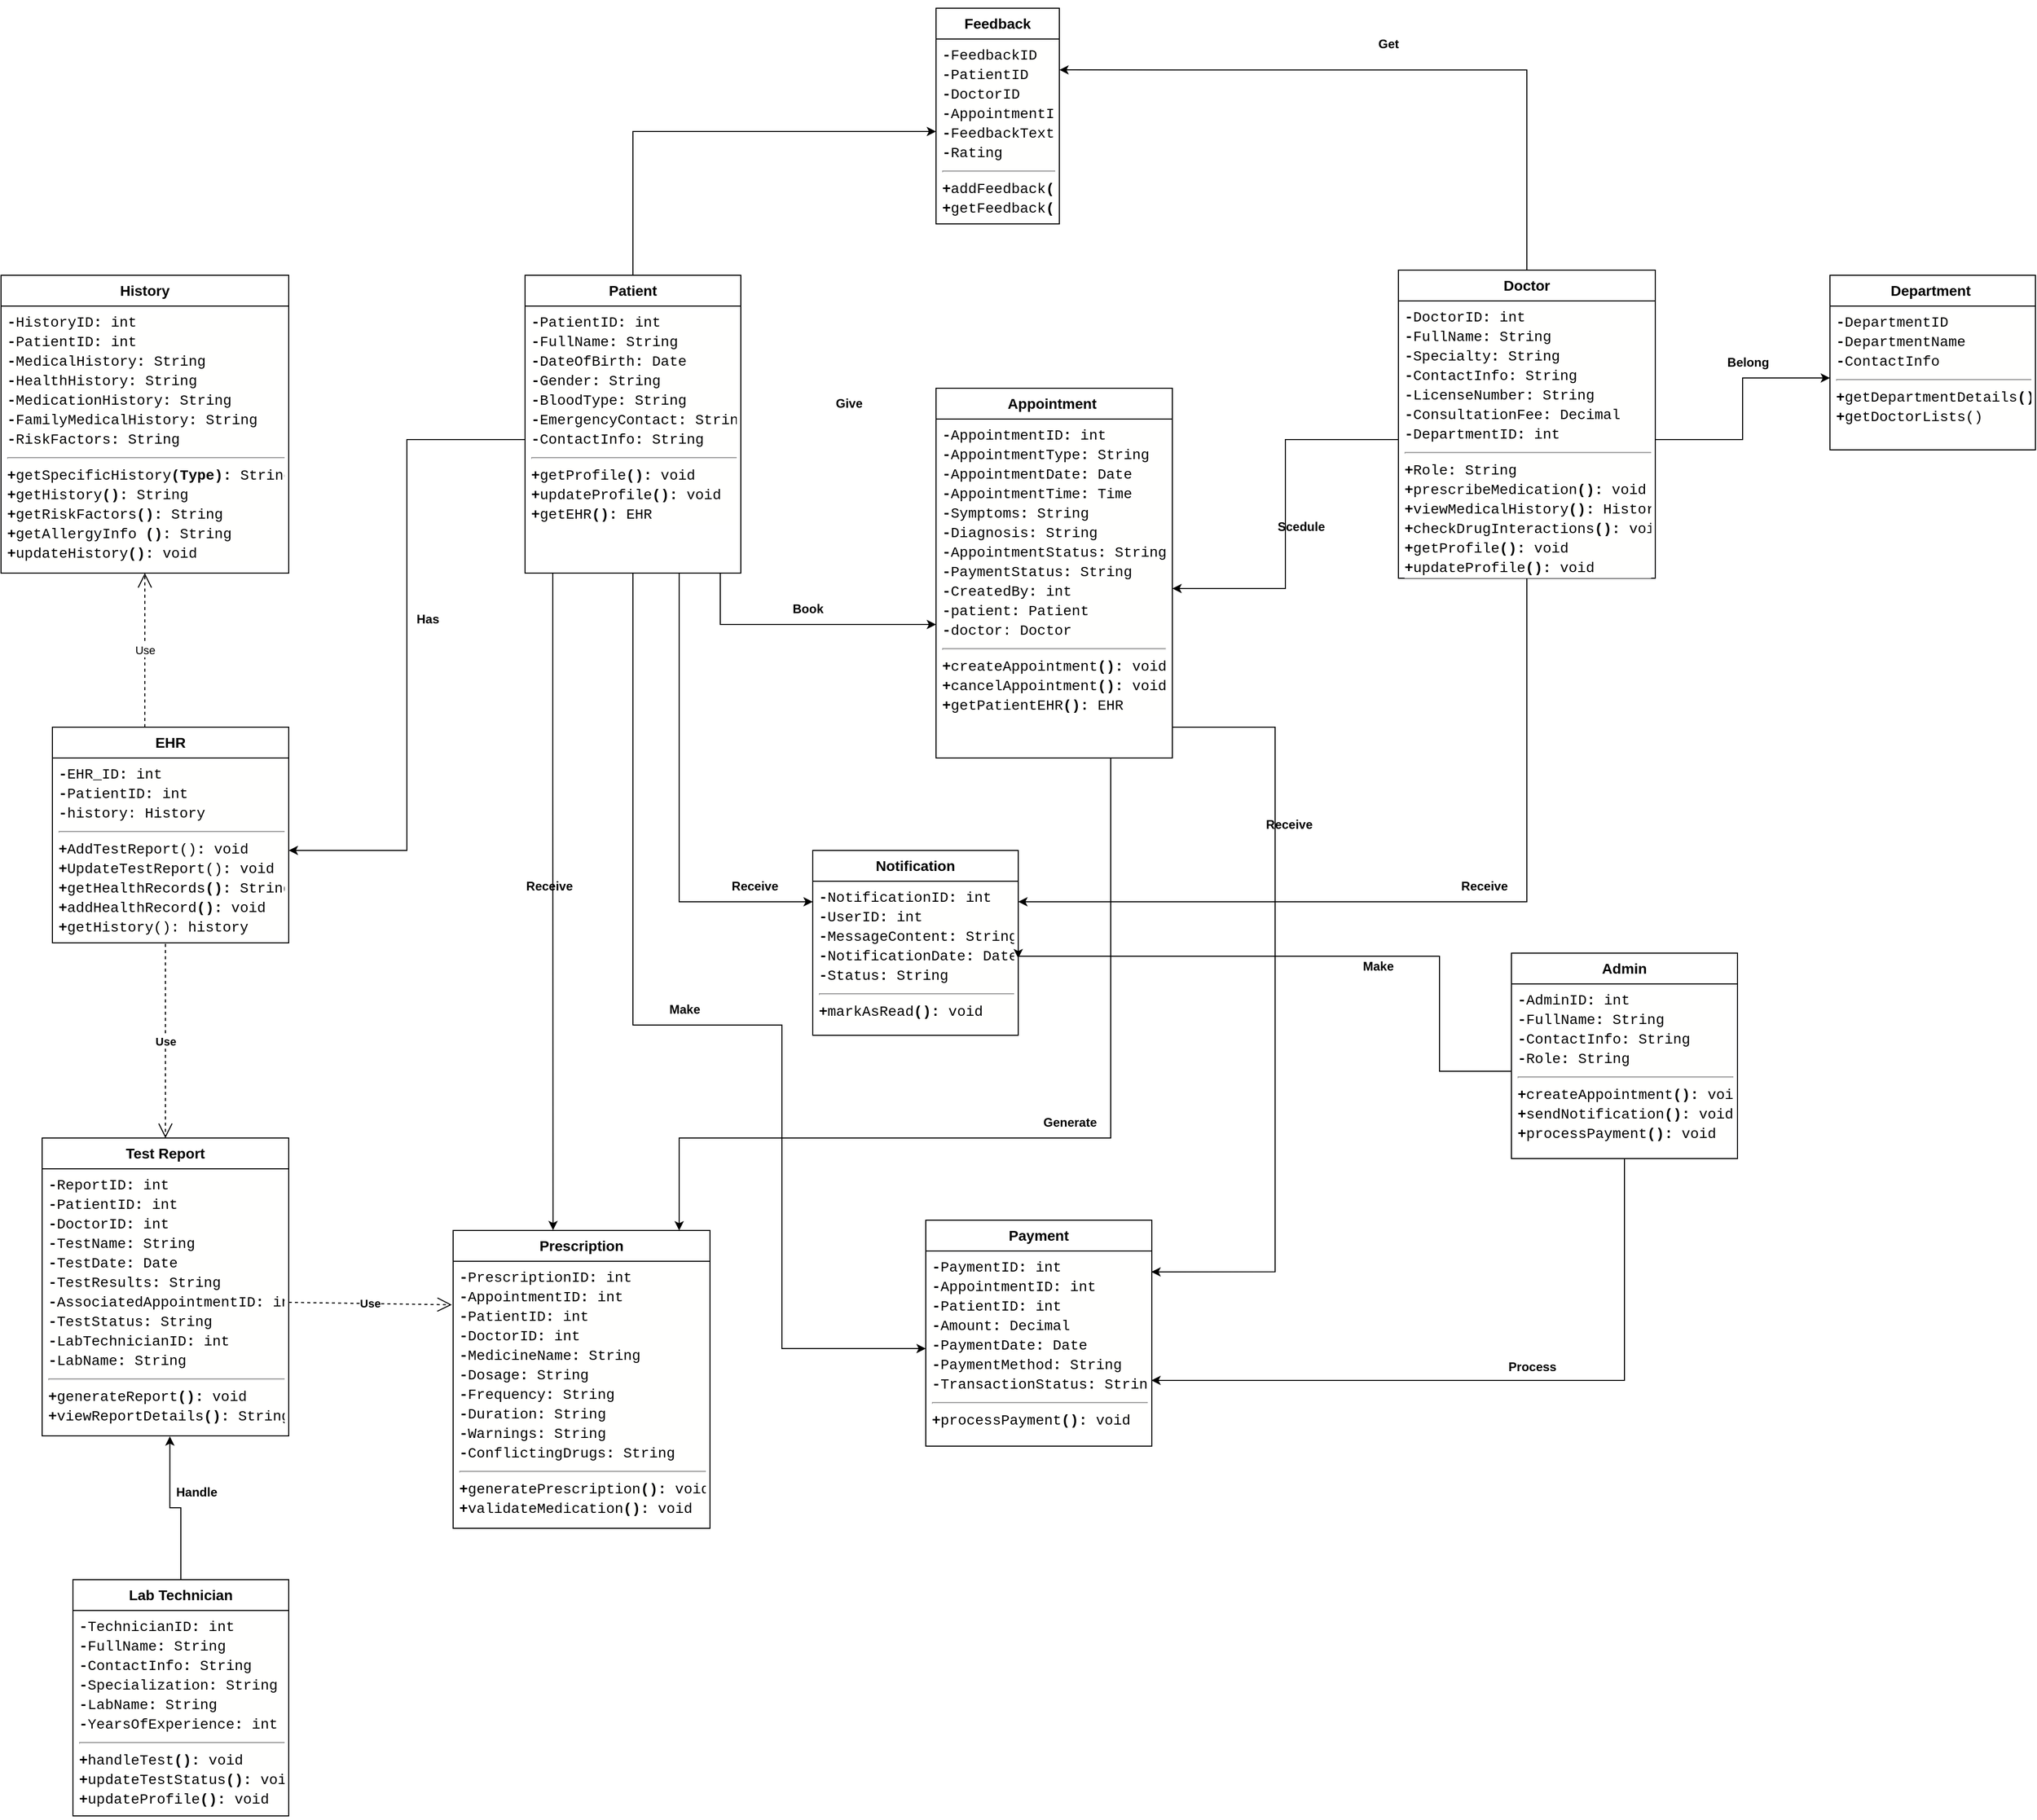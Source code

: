 <mxfile version="25.0.1">
  <diagram id="C5RBs43oDa-KdzZeNtuy" name="Page-1">
    <mxGraphModel dx="1050" dy="574" grid="1" gridSize="10" guides="1" tooltips="1" connect="1" arrows="1" fold="1" page="1" pageScale="1" pageWidth="3300" pageHeight="4681" math="0" shadow="0">
      <root>
        <mxCell id="WIyWlLk6GJQsqaUBKTNV-0" />
        <mxCell id="WIyWlLk6GJQsqaUBKTNV-1" parent="WIyWlLk6GJQsqaUBKTNV-0" />
        <mxCell id="3bDkZ6XuROaeYBq_H3r6-121" style="edgeStyle=orthogonalEdgeStyle;rounded=0;orthogonalLoop=1;jettySize=auto;html=1;" parent="WIyWlLk6GJQsqaUBKTNV-1" source="3bDkZ6XuROaeYBq_H3r6-7" target="3bDkZ6XuROaeYBq_H3r6-32" edge="1">
          <mxGeometry relative="1" as="geometry">
            <Array as="points">
              <mxPoint x="1645" y="1170" />
            </Array>
          </mxGeometry>
        </mxCell>
        <mxCell id="3bDkZ6XuROaeYBq_H3r6-7" value="&lt;h3&gt;Doctor&lt;/h3&gt;" style="swimlane;fontStyle=0;childLayout=stackLayout;horizontal=1;startSize=30;horizontalStack=0;resizeParent=1;resizeParentMax=0;resizeLast=0;collapsible=1;marginBottom=0;whiteSpace=wrap;html=1;" parent="WIyWlLk6GJQsqaUBKTNV-1" vertex="1">
          <mxGeometry x="1520" y="555" width="250" height="300" as="geometry" />
        </mxCell>
        <mxCell id="3bDkZ6XuROaeYBq_H3r6-10" value="&lt;div style=&quot;background-color: rgb(255, 255, 254); font-family: Consolas, &amp;quot;Courier New&amp;quot;, monospace; font-size: 14px; line-height: 19px; white-space: pre;&quot;&gt;&lt;div style=&quot;line-height: 19px;&quot;&gt;&lt;div style=&quot;line-height: 19px;&quot;&gt;&lt;div&gt;&lt;span style=&quot;font-weight: bold;&quot;&gt;-&lt;/span&gt;DoctorID&lt;span style=&quot;font-weight: bold;&quot;&gt;:&lt;/span&gt; int&lt;/div&gt;&lt;div&gt;&lt;span style=&quot;font-weight: bold;&quot;&gt;-&lt;/span&gt;FullName&lt;span style=&quot;font-weight: bold;&quot;&gt;:&lt;/span&gt; String&lt;/div&gt;&lt;div&gt;&lt;span style=&quot;font-weight: bold;&quot;&gt;-&lt;/span&gt;Specialty&lt;span style=&quot;font-weight: bold;&quot;&gt;:&lt;/span&gt; String&lt;/div&gt;&lt;div&gt;&lt;span style=&quot;font-weight: bold;&quot;&gt;-&lt;/span&gt;ContactInfo&lt;span style=&quot;font-weight: bold;&quot;&gt;:&lt;/span&gt; String&lt;/div&gt;&lt;div&gt;&lt;span style=&quot;font-weight: bold;&quot;&gt;-&lt;/span&gt;LicenseNumber&lt;span style=&quot;font-weight: bold;&quot;&gt;:&lt;/span&gt; String&lt;/div&gt;&lt;div&gt;&lt;span style=&quot;font-weight: bold;&quot;&gt;-&lt;/span&gt;ConsultationFee&lt;span style=&quot;font-weight: bold;&quot;&gt;:&lt;/span&gt; Decimal&lt;/div&gt;&lt;div&gt;&lt;span style=&quot;font-weight: bold;&quot;&gt;-&lt;/span&gt;DepartmentID&lt;span style=&quot;font-weight: bold;&quot;&gt;:&lt;/span&gt; int&lt;/div&gt;&lt;hr&gt;&lt;div&gt;&lt;span style=&quot;font-weight: bold;&quot;&gt;+&lt;/span&gt;Role&lt;span style=&quot;font-weight: bold;&quot;&gt;:&lt;/span&gt; String&lt;/div&gt;&lt;div&gt;&lt;span style=&quot;font-weight: bold;&quot;&gt;+&lt;/span&gt;prescribeMedication&lt;span style=&quot;font-weight: bold;&quot;&gt;():&lt;/span&gt; void&lt;/div&gt;&lt;div&gt;&lt;span style=&quot;font-weight: bold;&quot;&gt;+&lt;/span&gt;viewMedicalHistory&lt;span style=&quot;font-weight: bold;&quot;&gt;():&lt;/span&gt; History&lt;/div&gt;&lt;div&gt;&lt;span style=&quot;font-weight: bold;&quot;&gt;+&lt;/span&gt;checkDrugInteractions&lt;span style=&quot;font-weight: bold;&quot;&gt;():&lt;/span&gt; void&lt;/div&gt;&lt;div&gt;&lt;span style=&quot;font-weight: bold;&quot;&gt;+&lt;/span&gt;getProfile&lt;span style=&quot;font-weight: bold;&quot;&gt;():&lt;/span&gt; void&lt;/div&gt;&lt;div&gt;&lt;span style=&quot;font-weight: bold;&quot;&gt;+&lt;/span&gt;updateProfile&lt;span style=&quot;font-weight: bold;&quot;&gt;():&lt;/span&gt; void&lt;/div&gt;&lt;/div&gt;&lt;/div&gt;&lt;/div&gt;" style="text;strokeColor=none;fillColor=none;align=left;verticalAlign=top;spacingLeft=4;spacingRight=4;overflow=hidden;points=[[0,0.5],[1,0.5]];portConstraint=eastwest;rotatable=0;whiteSpace=wrap;html=1;" parent="3bDkZ6XuROaeYBq_H3r6-7" vertex="1">
          <mxGeometry y="30" width="250" height="270" as="geometry" />
        </mxCell>
        <mxCell id="3bDkZ6XuROaeYBq_H3r6-58" style="edgeStyle=orthogonalEdgeStyle;rounded=0;orthogonalLoop=1;jettySize=auto;html=1;" parent="WIyWlLk6GJQsqaUBKTNV-1" source="3bDkZ6XuROaeYBq_H3r6-19" target="3bDkZ6XuROaeYBq_H3r6-22" edge="1">
          <mxGeometry relative="1" as="geometry">
            <Array as="points">
              <mxPoint x="860" y="900" />
            </Array>
          </mxGeometry>
        </mxCell>
        <mxCell id="3bDkZ6XuROaeYBq_H3r6-73" style="edgeStyle=orthogonalEdgeStyle;rounded=0;orthogonalLoop=1;jettySize=auto;html=1;" parent="WIyWlLk6GJQsqaUBKTNV-1" source="3bDkZ6XuROaeYBq_H3r6-19" target="3bDkZ6XuROaeYBq_H3r6-32" edge="1">
          <mxGeometry relative="1" as="geometry">
            <Array as="points">
              <mxPoint x="820" y="1170" />
            </Array>
          </mxGeometry>
        </mxCell>
        <mxCell id="3bDkZ6XuROaeYBq_H3r6-77" style="edgeStyle=orthogonalEdgeStyle;rounded=0;orthogonalLoop=1;jettySize=auto;html=1;entryX=0;entryY=0.5;entryDx=0;entryDy=0;" parent="WIyWlLk6GJQsqaUBKTNV-1" source="3bDkZ6XuROaeYBq_H3r6-19" target="3bDkZ6XuROaeYBq_H3r6-43" edge="1">
          <mxGeometry relative="1" as="geometry">
            <Array as="points">
              <mxPoint x="775" y="1290" />
              <mxPoint x="920" y="1290" />
              <mxPoint x="920" y="1605" />
            </Array>
          </mxGeometry>
        </mxCell>
        <mxCell id="3bDkZ6XuROaeYBq_H3r6-129" style="edgeStyle=orthogonalEdgeStyle;rounded=0;orthogonalLoop=1;jettySize=auto;html=1;" parent="WIyWlLk6GJQsqaUBKTNV-1" source="3bDkZ6XuROaeYBq_H3r6-19" target="3bDkZ6XuROaeYBq_H3r6-34" edge="1">
          <mxGeometry relative="1" as="geometry" />
        </mxCell>
        <mxCell id="3bDkZ6XuROaeYBq_H3r6-19" value="&lt;h3&gt;Patient&lt;/h3&gt;" style="swimlane;fontStyle=0;childLayout=stackLayout;horizontal=1;startSize=30;horizontalStack=0;resizeParent=1;resizeParentMax=0;resizeLast=0;collapsible=1;marginBottom=0;whiteSpace=wrap;html=1;" parent="WIyWlLk6GJQsqaUBKTNV-1" vertex="1">
          <mxGeometry x="670" y="560" width="210" height="290" as="geometry" />
        </mxCell>
        <mxCell id="3bDkZ6XuROaeYBq_H3r6-20" value="&lt;div style=&quot;background-color: rgb(255, 255, 254); font-family: Consolas, &amp;quot;Courier New&amp;quot;, monospace; font-size: 14px; line-height: 19px; white-space: pre;&quot;&gt;&lt;div style=&quot;line-height: 19px;&quot;&gt;&lt;div style=&quot;line-height: 19px;&quot;&gt;&lt;div style=&quot;line-height: 19px;&quot;&gt;&lt;div&gt;&lt;span style=&quot;font-weight: bold;&quot;&gt;-&lt;/span&gt;PatientID&lt;span style=&quot;font-weight: bold;&quot;&gt;:&lt;/span&gt; int&lt;/div&gt;&lt;div&gt;&lt;span style=&quot;font-weight: bold;&quot;&gt;-&lt;/span&gt;FullName&lt;span style=&quot;font-weight: bold;&quot;&gt;:&lt;/span&gt; String&lt;/div&gt;&lt;div&gt;&lt;span style=&quot;font-weight: bold;&quot;&gt;-&lt;/span&gt;DateOfBirth&lt;span style=&quot;font-weight: bold;&quot;&gt;:&lt;/span&gt; Date&lt;/div&gt;&lt;div&gt;&lt;span style=&quot;font-weight: bold;&quot;&gt;-&lt;/span&gt;Gender&lt;span style=&quot;font-weight: bold;&quot;&gt;:&lt;/span&gt; String&lt;/div&gt;&lt;div&gt;&lt;span style=&quot;font-weight: bold;&quot;&gt;-&lt;/span&gt;BloodType&lt;span style=&quot;font-weight: bold;&quot;&gt;:&lt;/span&gt; String&lt;/div&gt;&lt;div&gt;&lt;span style=&quot;font-weight: bold;&quot;&gt;-&lt;/span&gt;EmergencyContact&lt;span style=&quot;font-weight: bold;&quot;&gt;:&lt;/span&gt; String&lt;/div&gt;&lt;div&gt;&lt;span style=&quot;font-weight: bold;&quot;&gt;-&lt;/span&gt;ContactInfo&lt;span style=&quot;font-weight: bold;&quot;&gt;:&lt;/span&gt; String&lt;/div&gt;&lt;hr&gt;&lt;div&gt;&lt;span style=&quot;font-weight: bold;&quot;&gt;+&lt;/span&gt;getProfile&lt;span style=&quot;font-weight: bold;&quot;&gt;():&lt;/span&gt; void&lt;/div&gt;&lt;div&gt;&lt;span style=&quot;font-weight: bold;&quot;&gt;+&lt;/span&gt;updateProfile&lt;span style=&quot;font-weight: bold;&quot;&gt;():&lt;/span&gt; void&lt;/div&gt;&lt;div&gt;&lt;span style=&quot;font-weight: bold;&quot;&gt;+&lt;/span&gt;getEHR&lt;span style=&quot;font-weight: bold;&quot;&gt;():&lt;/span&gt; EHR&lt;/div&gt;&lt;/div&gt;&lt;/div&gt;&lt;/div&gt;&lt;/div&gt;" style="text;strokeColor=none;fillColor=none;align=left;verticalAlign=top;spacingLeft=4;spacingRight=4;overflow=hidden;points=[[0,0.5],[1,0.5]];portConstraint=eastwest;rotatable=0;whiteSpace=wrap;html=1;" parent="3bDkZ6XuROaeYBq_H3r6-19" vertex="1">
          <mxGeometry y="30" width="210" height="260" as="geometry" />
        </mxCell>
        <mxCell id="3bDkZ6XuROaeYBq_H3r6-131" style="edgeStyle=orthogonalEdgeStyle;rounded=0;orthogonalLoop=1;jettySize=auto;html=1;" parent="WIyWlLk6GJQsqaUBKTNV-1" source="3bDkZ6XuROaeYBq_H3r6-21" target="3bDkZ6XuROaeYBq_H3r6-23" edge="1">
          <mxGeometry relative="1" as="geometry">
            <Array as="points">
              <mxPoint x="1240" y="1400" />
              <mxPoint x="820" y="1400" />
            </Array>
          </mxGeometry>
        </mxCell>
        <mxCell id="3bDkZ6XuROaeYBq_H3r6-135" style="edgeStyle=orthogonalEdgeStyle;rounded=0;orthogonalLoop=1;jettySize=auto;html=1;entryX=0.998;entryY=0.107;entryDx=0;entryDy=0;entryPerimeter=0;" parent="WIyWlLk6GJQsqaUBKTNV-1" source="3bDkZ6XuROaeYBq_H3r6-21" target="3bDkZ6XuROaeYBq_H3r6-43" edge="1">
          <mxGeometry relative="1" as="geometry">
            <mxPoint x="1300" y="1520" as="targetPoint" />
            <Array as="points">
              <mxPoint x="1400" y="1000" />
              <mxPoint x="1400" y="1530" />
            </Array>
          </mxGeometry>
        </mxCell>
        <mxCell id="3bDkZ6XuROaeYBq_H3r6-21" value="&lt;h3&gt;Appointment&amp;nbsp;&lt;/h3&gt;" style="swimlane;fontStyle=0;childLayout=stackLayout;horizontal=1;startSize=30;horizontalStack=0;resizeParent=1;resizeParentMax=0;resizeLast=0;collapsible=1;marginBottom=0;whiteSpace=wrap;html=1;" parent="WIyWlLk6GJQsqaUBKTNV-1" vertex="1">
          <mxGeometry x="1070" y="670" width="230" height="360" as="geometry" />
        </mxCell>
        <mxCell id="3bDkZ6XuROaeYBq_H3r6-22" value="&lt;div style=&quot;background-color: rgb(255, 255, 254); font-family: Consolas, &amp;quot;Courier New&amp;quot;, monospace; font-size: 14px; line-height: 19px; white-space: pre;&quot;&gt;&lt;div style=&quot;line-height: 19px;&quot;&gt;&lt;div style=&quot;line-height: 19px;&quot;&gt;&lt;div style=&quot;line-height: 19px;&quot;&gt;&lt;div&gt;&lt;span style=&quot;font-weight: bold;&quot;&gt;-&lt;/span&gt;AppointmentID&lt;span style=&quot;font-weight: bold;&quot;&gt;:&lt;/span&gt; int&lt;/div&gt;&lt;div&gt;&lt;span style=&quot;font-weight: bold;&quot;&gt;-&lt;/span&gt;AppointmentType&lt;span style=&quot;font-weight: bold;&quot;&gt;:&lt;/span&gt; String&lt;/div&gt;&lt;div&gt;&lt;span style=&quot;font-weight: bold;&quot;&gt;-&lt;/span&gt;AppointmentDate&lt;span style=&quot;font-weight: bold;&quot;&gt;:&lt;/span&gt; Date&lt;/div&gt;&lt;div&gt;&lt;span style=&quot;font-weight: bold;&quot;&gt;-&lt;/span&gt;AppointmentTime&lt;span style=&quot;font-weight: bold;&quot;&gt;:&lt;/span&gt; Time&lt;/div&gt;&lt;div&gt;&lt;span style=&quot;font-weight: bold;&quot;&gt;-&lt;/span&gt;Symptoms&lt;span style=&quot;font-weight: bold;&quot;&gt;:&lt;/span&gt; String&lt;/div&gt;&lt;div&gt;&lt;span style=&quot;font-weight: bold;&quot;&gt;-&lt;/span&gt;Diagnosis&lt;span style=&quot;font-weight: bold;&quot;&gt;:&lt;/span&gt; String&lt;/div&gt;&lt;div&gt;&lt;span style=&quot;font-weight: bold;&quot;&gt;-&lt;/span&gt;AppointmentStatus&lt;span style=&quot;font-weight: bold;&quot;&gt;:&lt;/span&gt; String&lt;/div&gt;&lt;div&gt;&lt;span style=&quot;font-weight: bold;&quot;&gt;-&lt;/span&gt;PaymentStatus&lt;span style=&quot;font-weight: bold;&quot;&gt;:&lt;/span&gt; String&lt;/div&gt;&lt;div&gt;&lt;span style=&quot;font-weight: bold;&quot;&gt;-&lt;/span&gt;CreatedBy&lt;span style=&quot;font-weight: bold;&quot;&gt;:&lt;/span&gt; int&lt;/div&gt;&lt;div&gt;&lt;span style=&quot;font-weight: bold;&quot;&gt;-&lt;/span&gt;patient&lt;span style=&quot;font-weight: bold;&quot;&gt;: &lt;/span&gt;Patient&lt;/div&gt;&lt;div&gt;&lt;b&gt;-&lt;/b&gt;doctor: Doctor&lt;/div&gt;&lt;hr&gt;&lt;div&gt;&lt;span style=&quot;font-weight: bold;&quot;&gt;+&lt;/span&gt;createAppointment&lt;span style=&quot;font-weight: bold;&quot;&gt;():&lt;/span&gt; void&lt;/div&gt;&lt;div&gt;&lt;span style=&quot;font-weight: bold;&quot;&gt;+&lt;/span&gt;cancelAppointment&lt;span style=&quot;font-weight: bold;&quot;&gt;():&lt;/span&gt; void&lt;/div&gt;&lt;div&gt;&lt;span style=&quot;font-weight: bold;&quot;&gt;+&lt;/span&gt;getPatientEHR&lt;span style=&quot;font-weight: bold;&quot;&gt;():&lt;/span&gt; EHR&lt;/div&gt;&lt;/div&gt;&lt;/div&gt;&lt;/div&gt;&lt;/div&gt;" style="text;strokeColor=none;fillColor=none;align=left;verticalAlign=top;spacingLeft=4;spacingRight=4;overflow=hidden;points=[[0,0.5],[1,0.5]];portConstraint=eastwest;rotatable=0;whiteSpace=wrap;html=1;" parent="3bDkZ6XuROaeYBq_H3r6-21" vertex="1">
          <mxGeometry y="30" width="230" height="330" as="geometry" />
        </mxCell>
        <mxCell id="3bDkZ6XuROaeYBq_H3r6-23" value="&lt;h3&gt;&lt;b&gt;Prescription&lt;/b&gt;&lt;/h3&gt;" style="swimlane;fontStyle=0;childLayout=stackLayout;horizontal=1;startSize=30;horizontalStack=0;resizeParent=1;resizeParentMax=0;resizeLast=0;collapsible=1;marginBottom=0;whiteSpace=wrap;html=1;" parent="WIyWlLk6GJQsqaUBKTNV-1" vertex="1">
          <mxGeometry x="600" y="1490" width="250" height="290" as="geometry" />
        </mxCell>
        <mxCell id="3bDkZ6XuROaeYBq_H3r6-24" value="&lt;div style=&quot;background-color: rgb(255, 255, 254); font-family: Consolas, &amp;quot;Courier New&amp;quot;, monospace; font-size: 14px; line-height: 19px; white-space: pre;&quot;&gt;&lt;div style=&quot;line-height: 19px;&quot;&gt;&lt;div style=&quot;line-height: 19px;&quot;&gt;&lt;div style=&quot;line-height: 19px;&quot;&gt;&lt;div&gt;&lt;span style=&quot;font-weight: bold;&quot;&gt;-&lt;/span&gt;PrescriptionID&lt;span style=&quot;font-weight: bold;&quot;&gt;:&lt;/span&gt; int&lt;/div&gt;&lt;div&gt;&lt;span style=&quot;font-weight: bold;&quot;&gt;-&lt;/span&gt;AppointmentID&lt;span style=&quot;font-weight: bold;&quot;&gt;:&lt;/span&gt; int&lt;/div&gt;&lt;div&gt;&lt;span style=&quot;font-weight: bold;&quot;&gt;-&lt;/span&gt;PatientID&lt;span style=&quot;font-weight: bold;&quot;&gt;:&lt;/span&gt; int&lt;/div&gt;&lt;div&gt;&lt;span style=&quot;font-weight: bold;&quot;&gt;-&lt;/span&gt;DoctorID&lt;span style=&quot;font-weight: bold;&quot;&gt;:&lt;/span&gt; int&lt;/div&gt;&lt;div&gt;&lt;span style=&quot;font-weight: bold;&quot;&gt;-&lt;/span&gt;MedicineName&lt;span style=&quot;font-weight: bold;&quot;&gt;:&lt;/span&gt; String&lt;/div&gt;&lt;div&gt;&lt;span style=&quot;font-weight: bold;&quot;&gt;-&lt;/span&gt;Dosage&lt;span style=&quot;font-weight: bold;&quot;&gt;:&lt;/span&gt; String&lt;/div&gt;&lt;div&gt;&lt;span style=&quot;font-weight: bold;&quot;&gt;-&lt;/span&gt;Frequency&lt;span style=&quot;font-weight: bold;&quot;&gt;:&lt;/span&gt; String&lt;/div&gt;&lt;div&gt;&lt;span style=&quot;font-weight: bold;&quot;&gt;-&lt;/span&gt;Duration&lt;span style=&quot;font-weight: bold;&quot;&gt;:&lt;/span&gt; String&lt;/div&gt;&lt;div&gt;&lt;span style=&quot;font-weight: bold;&quot;&gt;-&lt;/span&gt;Warnings&lt;span style=&quot;font-weight: bold;&quot;&gt;:&lt;/span&gt; String&lt;/div&gt;&lt;div&gt;&lt;span style=&quot;font-weight: bold;&quot;&gt;-&lt;/span&gt;ConflictingDrugs&lt;span style=&quot;font-weight: bold;&quot;&gt;:&lt;/span&gt; String&lt;/div&gt;&lt;hr&gt;&lt;div&gt;&lt;span style=&quot;font-weight: bold;&quot;&gt;+&lt;/span&gt;generatePrescription&lt;span style=&quot;font-weight: bold;&quot;&gt;():&lt;/span&gt; void&lt;/div&gt;&lt;div&gt;&lt;span style=&quot;font-weight: bold;&quot;&gt;+&lt;/span&gt;validateMedication&lt;span style=&quot;font-weight: bold;&quot;&gt;():&lt;/span&gt; void&lt;/div&gt;&lt;/div&gt;&lt;/div&gt;&lt;/div&gt;&lt;/div&gt;" style="text;strokeColor=none;fillColor=none;align=left;verticalAlign=top;spacingLeft=4;spacingRight=4;overflow=hidden;points=[[0,0.5],[1,0.5]];portConstraint=eastwest;rotatable=0;whiteSpace=wrap;html=1;" parent="3bDkZ6XuROaeYBq_H3r6-23" vertex="1">
          <mxGeometry y="30" width="250" height="260" as="geometry" />
        </mxCell>
        <mxCell id="3bDkZ6XuROaeYBq_H3r6-27" value="&lt;h3&gt;Lab Technician&lt;/h3&gt;" style="swimlane;fontStyle=0;childLayout=stackLayout;horizontal=1;startSize=30;horizontalStack=0;resizeParent=1;resizeParentMax=0;resizeLast=0;collapsible=1;marginBottom=0;whiteSpace=wrap;html=1;" parent="WIyWlLk6GJQsqaUBKTNV-1" vertex="1">
          <mxGeometry x="230" y="1830" width="210" height="230" as="geometry" />
        </mxCell>
        <mxCell id="3bDkZ6XuROaeYBq_H3r6-28" value="&lt;div style=&quot;background-color: rgb(255, 255, 254); font-family: Consolas, &amp;quot;Courier New&amp;quot;, monospace; font-size: 14px; line-height: 19px; white-space: pre;&quot;&gt;&lt;div style=&quot;line-height: 19px;&quot;&gt;&lt;div style=&quot;line-height: 19px;&quot;&gt;&lt;div style=&quot;line-height: 19px;&quot;&gt;&lt;div style=&quot;line-height: 19px;&quot;&gt;&lt;div&gt;&lt;span style=&quot;font-weight: bold;&quot;&gt;-&lt;/span&gt;TechnicianID&lt;span style=&quot;font-weight: bold;&quot;&gt;:&lt;/span&gt; int&lt;/div&gt;&lt;div&gt;&lt;span style=&quot;font-weight: bold;&quot;&gt;-&lt;/span&gt;FullName&lt;span style=&quot;font-weight: bold;&quot;&gt;:&lt;/span&gt; String&lt;/div&gt;&lt;div&gt;&lt;span style=&quot;font-weight: bold;&quot;&gt;-&lt;/span&gt;ContactInfo&lt;span style=&quot;font-weight: bold;&quot;&gt;:&lt;/span&gt; String&lt;/div&gt;&lt;div&gt;&lt;span style=&quot;font-weight: bold;&quot;&gt;-&lt;/span&gt;Specialization&lt;span style=&quot;font-weight: bold;&quot;&gt;:&lt;/span&gt; String&lt;/div&gt;&lt;div&gt;&lt;span style=&quot;font-weight: bold;&quot;&gt;-&lt;/span&gt;LabName&lt;span style=&quot;font-weight: bold;&quot;&gt;:&lt;/span&gt; String&lt;/div&gt;&lt;div&gt;&lt;span style=&quot;font-weight: bold;&quot;&gt;-&lt;/span&gt;YearsOfExperience&lt;span style=&quot;font-weight: bold;&quot;&gt;:&lt;/span&gt; int&lt;/div&gt;&lt;hr&gt;&lt;div&gt;&lt;span style=&quot;font-weight: bold;&quot;&gt;+&lt;/span&gt;handleTest&lt;span style=&quot;font-weight: bold;&quot;&gt;():&lt;/span&gt; void&lt;/div&gt;&lt;div&gt;&lt;span style=&quot;font-weight: bold;&quot;&gt;+&lt;/span&gt;updateTestStatus&lt;span style=&quot;font-weight: bold;&quot;&gt;():&lt;/span&gt; void&lt;/div&gt;&lt;div&gt;&lt;span style=&quot;font-weight: bold;&quot;&gt;+&lt;/span&gt;updateProfile&lt;span style=&quot;font-weight: bold;&quot;&gt;():&lt;/span&gt; void&lt;/div&gt;&lt;/div&gt;&lt;/div&gt;&lt;/div&gt;&lt;/div&gt;&lt;/div&gt;" style="text;strokeColor=none;fillColor=none;align=left;verticalAlign=top;spacingLeft=4;spacingRight=4;overflow=hidden;points=[[0,0.5],[1,0.5]];portConstraint=eastwest;rotatable=0;whiteSpace=wrap;html=1;" parent="3bDkZ6XuROaeYBq_H3r6-27" vertex="1">
          <mxGeometry y="30" width="210" height="200" as="geometry" />
        </mxCell>
        <mxCell id="3bDkZ6XuROaeYBq_H3r6-29" value="&lt;h3&gt;&lt;b&gt;Test Report&lt;/b&gt;&lt;/h3&gt;" style="swimlane;fontStyle=0;childLayout=stackLayout;horizontal=1;startSize=30;horizontalStack=0;resizeParent=1;resizeParentMax=0;resizeLast=0;collapsible=1;marginBottom=0;whiteSpace=wrap;html=1;" parent="WIyWlLk6GJQsqaUBKTNV-1" vertex="1">
          <mxGeometry x="200" y="1400" width="240" height="290" as="geometry" />
        </mxCell>
        <mxCell id="3bDkZ6XuROaeYBq_H3r6-30" value="&lt;div style=&quot;background-color: rgb(255, 255, 254); font-family: Consolas, &amp;quot;Courier New&amp;quot;, monospace; font-size: 14px; line-height: 19px; white-space: pre;&quot;&gt;&lt;div style=&quot;line-height: 19px;&quot;&gt;&lt;div style=&quot;line-height: 19px;&quot;&gt;&lt;div style=&quot;line-height: 19px;&quot;&gt;&lt;div style=&quot;line-height: 19px;&quot;&gt;&lt;div&gt;&lt;span style=&quot;font-weight: bold;&quot;&gt;-&lt;/span&gt;ReportID&lt;span style=&quot;font-weight: bold;&quot;&gt;:&lt;/span&gt; int&lt;/div&gt;&lt;div&gt;&lt;span style=&quot;font-weight: bold;&quot;&gt;-&lt;/span&gt;PatientID&lt;span style=&quot;font-weight: bold;&quot;&gt;:&lt;/span&gt; int&lt;/div&gt;&lt;div&gt;&lt;span style=&quot;font-weight: bold;&quot;&gt;-&lt;/span&gt;DoctorID&lt;span style=&quot;font-weight: bold;&quot;&gt;:&lt;/span&gt; int&lt;/div&gt;&lt;div&gt;&lt;span style=&quot;font-weight: bold;&quot;&gt;-&lt;/span&gt;TestName&lt;span style=&quot;font-weight: bold;&quot;&gt;:&lt;/span&gt; String&lt;/div&gt;&lt;div&gt;&lt;span style=&quot;font-weight: bold;&quot;&gt;-&lt;/span&gt;TestDate&lt;span style=&quot;font-weight: bold;&quot;&gt;:&lt;/span&gt; Date&lt;/div&gt;&lt;div&gt;&lt;span style=&quot;font-weight: bold;&quot;&gt;-&lt;/span&gt;TestResults&lt;span style=&quot;font-weight: bold;&quot;&gt;:&lt;/span&gt; String&lt;/div&gt;&lt;div&gt;&lt;span style=&quot;font-weight: bold;&quot;&gt;-&lt;/span&gt;AssociatedAppointmentID&lt;span style=&quot;font-weight: bold;&quot;&gt;:&lt;/span&gt; int&lt;/div&gt;&lt;div&gt;&lt;span style=&quot;font-weight: bold;&quot;&gt;-&lt;/span&gt;TestStatus&lt;span style=&quot;font-weight: bold;&quot;&gt;:&lt;/span&gt; String&lt;/div&gt;&lt;div&gt;&lt;span style=&quot;font-weight: bold;&quot;&gt;-&lt;/span&gt;LabTechnicianID&lt;span style=&quot;font-weight: bold;&quot;&gt;:&lt;/span&gt; int&lt;/div&gt;&lt;div&gt;&lt;span style=&quot;font-weight: bold;&quot;&gt;-&lt;/span&gt;LabName&lt;span style=&quot;font-weight: bold;&quot;&gt;:&lt;/span&gt; String&lt;/div&gt;&lt;hr&gt;&lt;div&gt;&lt;span style=&quot;font-weight: bold;&quot;&gt;+&lt;/span&gt;generateReport&lt;span style=&quot;font-weight: bold;&quot;&gt;():&lt;/span&gt; void&lt;/div&gt;&lt;div&gt;&lt;span style=&quot;font-weight: bold;&quot;&gt;+&lt;/span&gt;viewReportDetails&lt;span style=&quot;font-weight: bold;&quot;&gt;():&lt;/span&gt; String&lt;/div&gt;&lt;/div&gt;&lt;/div&gt;&lt;/div&gt;&lt;/div&gt;&lt;/div&gt;" style="text;strokeColor=none;fillColor=none;align=left;verticalAlign=top;spacingLeft=4;spacingRight=4;overflow=hidden;points=[[0,0.5],[1,0.5]];portConstraint=eastwest;rotatable=0;whiteSpace=wrap;html=1;" parent="3bDkZ6XuROaeYBq_H3r6-29" vertex="1">
          <mxGeometry y="30" width="240" height="260" as="geometry" />
        </mxCell>
        <mxCell id="3bDkZ6XuROaeYBq_H3r6-31" value="&lt;h3&gt;Notification&lt;/h3&gt;" style="swimlane;fontStyle=0;childLayout=stackLayout;horizontal=1;startSize=30;horizontalStack=0;resizeParent=1;resizeParentMax=0;resizeLast=0;collapsible=1;marginBottom=0;whiteSpace=wrap;html=1;" parent="WIyWlLk6GJQsqaUBKTNV-1" vertex="1">
          <mxGeometry x="950" y="1120" width="200" height="180" as="geometry" />
        </mxCell>
        <mxCell id="3bDkZ6XuROaeYBq_H3r6-32" value="&lt;div style=&quot;background-color: rgb(255, 255, 254); font-family: Consolas, &amp;quot;Courier New&amp;quot;, monospace; font-size: 14px; line-height: 19px; white-space: pre;&quot;&gt;&lt;div style=&quot;line-height: 19px;&quot;&gt;&lt;div style=&quot;line-height: 19px;&quot;&gt;&lt;div&gt;&lt;span style=&quot;font-weight: bold;&quot;&gt;-&lt;/span&gt;NotificationID&lt;span style=&quot;font-weight: bold;&quot;&gt;:&lt;/span&gt; int&lt;/div&gt;&lt;div&gt;&lt;span style=&quot;font-weight: bold;&quot;&gt;-&lt;/span&gt;UserID&lt;span style=&quot;font-weight: bold;&quot;&gt;:&lt;/span&gt; int&lt;/div&gt;&lt;div&gt;&lt;span style=&quot;font-weight: bold;&quot;&gt;-&lt;/span&gt;MessageContent&lt;span style=&quot;font-weight: bold;&quot;&gt;:&lt;/span&gt; String&lt;/div&gt;&lt;div&gt;&lt;span style=&quot;font-weight: bold;&quot;&gt;-&lt;/span&gt;NotificationDate&lt;span style=&quot;font-weight: bold;&quot;&gt;:&lt;/span&gt; Date&lt;/div&gt;&lt;div&gt;&lt;span style=&quot;font-weight: bold;&quot;&gt;-&lt;/span&gt;Status&lt;span style=&quot;font-weight: bold;&quot;&gt;:&lt;/span&gt; String&lt;/div&gt;&lt;hr&gt;&lt;div&gt;&lt;span style=&quot;font-weight: bold;&quot;&gt;+&lt;/span&gt;markAsRead&lt;span style=&quot;font-weight: bold;&quot;&gt;():&lt;/span&gt; void&lt;/div&gt;&lt;/div&gt;&lt;/div&gt;&lt;/div&gt;" style="text;strokeColor=none;fillColor=none;align=left;verticalAlign=top;spacingLeft=4;spacingRight=4;overflow=hidden;points=[[0,0.5],[1,0.5]];portConstraint=eastwest;rotatable=0;whiteSpace=wrap;html=1;" parent="3bDkZ6XuROaeYBq_H3r6-31" vertex="1">
          <mxGeometry y="30" width="200" height="150" as="geometry" />
        </mxCell>
        <mxCell id="3bDkZ6XuROaeYBq_H3r6-33" value="&lt;h3&gt;Feedback&lt;/h3&gt;" style="swimlane;fontStyle=0;childLayout=stackLayout;horizontal=1;startSize=30;horizontalStack=0;resizeParent=1;resizeParentMax=0;resizeLast=0;collapsible=1;marginBottom=0;whiteSpace=wrap;html=1;" parent="WIyWlLk6GJQsqaUBKTNV-1" vertex="1">
          <mxGeometry x="1070" y="300" width="120" height="210" as="geometry" />
        </mxCell>
        <mxCell id="3bDkZ6XuROaeYBq_H3r6-34" value="&lt;div style=&quot;background-color: rgb(255, 255, 254); font-family: Consolas, &amp;quot;Courier New&amp;quot;, monospace; font-size: 14px; line-height: 19px; white-space: pre;&quot;&gt;&lt;div style=&quot;line-height: 19px;&quot;&gt;&lt;div style=&quot;line-height: 19px;&quot;&gt;&lt;div&gt;&lt;span style=&quot;font-weight: bold;&quot;&gt;-&lt;/span&gt;FeedbackID&lt;/div&gt;&lt;div&gt;&lt;span style=&quot;font-weight: bold;&quot;&gt;-&lt;/span&gt;PatientID&lt;/div&gt;&lt;div&gt;&lt;span style=&quot;font-weight: bold;&quot;&gt;-&lt;/span&gt;DoctorID&lt;/div&gt;&lt;div&gt;&lt;span style=&quot;font-weight: bold;&quot;&gt;-&lt;/span&gt;AppointmentID&lt;/div&gt;&lt;div&gt;&lt;span style=&quot;font-weight: bold;&quot;&gt;-&lt;/span&gt;FeedbackText&lt;/div&gt;&lt;div&gt;&lt;span style=&quot;font-weight: bold;&quot;&gt;-&lt;/span&gt;Rating&lt;/div&gt;&lt;hr&gt;&lt;div&gt;&lt;span style=&quot;font-weight: bold;&quot;&gt;+&lt;/span&gt;addFeedback&lt;span style=&quot;font-weight: bold;&quot;&gt;()&lt;/span&gt;&lt;/div&gt;&lt;div&gt;&lt;span style=&quot;font-weight: bold;&quot;&gt;+&lt;/span&gt;getFeedback&lt;span style=&quot;font-weight: bold;&quot;&gt;()&lt;/span&gt;&lt;/div&gt;&lt;/div&gt;&lt;/div&gt;&lt;/div&gt;" style="text;strokeColor=none;fillColor=none;align=left;verticalAlign=top;spacingLeft=4;spacingRight=4;overflow=hidden;points=[[0,0.5],[1,0.5]];portConstraint=eastwest;rotatable=0;whiteSpace=wrap;html=1;" parent="3bDkZ6XuROaeYBq_H3r6-33" vertex="1">
          <mxGeometry y="30" width="120" height="180" as="geometry" />
        </mxCell>
        <mxCell id="3bDkZ6XuROaeYBq_H3r6-35" value="&lt;h3&gt;EHR&lt;/h3&gt;" style="swimlane;fontStyle=0;childLayout=stackLayout;horizontal=1;startSize=30;horizontalStack=0;resizeParent=1;resizeParentMax=0;resizeLast=0;collapsible=1;marginBottom=0;whiteSpace=wrap;html=1;" parent="WIyWlLk6GJQsqaUBKTNV-1" vertex="1">
          <mxGeometry x="210" y="1000" width="230" height="210" as="geometry" />
        </mxCell>
        <mxCell id="3bDkZ6XuROaeYBq_H3r6-36" value="&lt;div style=&quot;background-color: rgb(255, 255, 254); font-family: Consolas, &amp;quot;Courier New&amp;quot;, monospace; font-size: 14px; line-height: 19px; white-space: pre;&quot;&gt;&lt;div style=&quot;line-height: 19px;&quot;&gt;&lt;div style=&quot;line-height: 19px;&quot;&gt;&lt;div&gt;&lt;span style=&quot;font-weight: bold;&quot;&gt;-&lt;/span&gt;EHR_ID&lt;span style=&quot;font-weight: bold;&quot;&gt;:&lt;/span&gt; int&lt;/div&gt;&lt;div&gt;&lt;span style=&quot;font-weight: bold;&quot;&gt;-&lt;/span&gt;PatientID&lt;span style=&quot;font-weight: bold;&quot;&gt;:&lt;/span&gt; int&lt;/div&gt;&lt;div&gt;&lt;span style=&quot;font-weight: bold;&quot;&gt;-&lt;/span&gt;history: History&lt;/div&gt;&lt;hr&gt;&lt;div&gt;&lt;span style=&quot;font-weight: 700;&quot;&gt;+&lt;/span&gt;AddTestReport()&lt;span style=&quot;font-weight: bold;&quot;&gt;:&lt;/span&gt; void&lt;/div&gt;&lt;div&gt;&lt;span style=&quot;font-weight: 700;&quot;&gt;+&lt;/span&gt;UpdateTestReport()&lt;span style=&quot;font-weight: bold;&quot;&gt;:&lt;/span&gt; void&lt;/div&gt;&lt;div&gt;&lt;span style=&quot;font-weight: bold;&quot;&gt;+&lt;/span&gt;getHealthRecords&lt;span style=&quot;font-weight: bold;&quot;&gt;():&lt;/span&gt; String&lt;/div&gt;&lt;div&gt;&lt;span style=&quot;font-weight: bold;&quot;&gt;+&lt;/span&gt;addHealthRecord&lt;span style=&quot;font-weight: bold;&quot;&gt;():&lt;/span&gt; void&lt;/div&gt;&lt;div&gt;&lt;b&gt;+&lt;/b&gt;getHistory(): history&lt;/div&gt;&lt;/div&gt;&lt;/div&gt;&lt;/div&gt;" style="text;strokeColor=none;fillColor=none;align=left;verticalAlign=top;spacingLeft=4;spacingRight=4;overflow=hidden;points=[[0,0.5],[1,0.5]];portConstraint=eastwest;rotatable=0;whiteSpace=wrap;html=1;" parent="3bDkZ6XuROaeYBq_H3r6-35" vertex="1">
          <mxGeometry y="30" width="230" height="180" as="geometry" />
        </mxCell>
        <mxCell id="3bDkZ6XuROaeYBq_H3r6-37" value="&lt;h3&gt;Department&amp;nbsp;&lt;/h3&gt;" style="swimlane;fontStyle=0;childLayout=stackLayout;horizontal=1;startSize=30;horizontalStack=0;resizeParent=1;resizeParentMax=0;resizeLast=0;collapsible=1;marginBottom=0;whiteSpace=wrap;html=1;" parent="WIyWlLk6GJQsqaUBKTNV-1" vertex="1">
          <mxGeometry x="1940" y="560" width="200" height="170" as="geometry" />
        </mxCell>
        <mxCell id="3bDkZ6XuROaeYBq_H3r6-38" value="&lt;div style=&quot;background-color: rgb(255, 255, 254); font-family: Consolas, &amp;quot;Courier New&amp;quot;, monospace; font-size: 14px; line-height: 19px; white-space: pre;&quot;&gt;&lt;div style=&quot;line-height: 19px;&quot;&gt;&lt;div style=&quot;line-height: 19px;&quot;&gt;&lt;div&gt;&lt;span style=&quot;font-weight: bold;&quot;&gt;-&lt;/span&gt;DepartmentID&lt;/div&gt;&lt;div&gt;&lt;span style=&quot;font-weight: bold;&quot;&gt;-&lt;/span&gt;DepartmentName&lt;/div&gt;&lt;div&gt;&lt;span style=&quot;font-weight: bold;&quot;&gt;-&lt;/span&gt;ContactInfo&lt;/div&gt;&lt;hr&gt;&lt;div&gt;&lt;span style=&quot;font-weight: bold;&quot;&gt;+&lt;/span&gt;getDepartmentDetails&lt;span style=&quot;font-weight: bold;&quot;&gt;()&lt;/span&gt;&lt;/div&gt;&lt;div&gt;&lt;span style=&quot;font-weight: bold;&quot;&gt;+&lt;/span&gt;getDoctorLists()&lt;/div&gt;&lt;/div&gt;&lt;/div&gt;&lt;/div&gt;" style="text;strokeColor=none;fillColor=none;align=left;verticalAlign=top;spacingLeft=4;spacingRight=4;overflow=hidden;points=[[0,0.5],[1,0.5]];portConstraint=eastwest;rotatable=0;whiteSpace=wrap;html=1;" parent="3bDkZ6XuROaeYBq_H3r6-37" vertex="1">
          <mxGeometry y="30" width="200" height="140" as="geometry" />
        </mxCell>
        <mxCell id="3bDkZ6XuROaeYBq_H3r6-39" value="&lt;h3&gt;History&lt;/h3&gt;" style="swimlane;fontStyle=0;childLayout=stackLayout;horizontal=1;startSize=30;horizontalStack=0;resizeParent=1;resizeParentMax=0;resizeLast=0;collapsible=1;marginBottom=0;whiteSpace=wrap;html=1;" parent="WIyWlLk6GJQsqaUBKTNV-1" vertex="1">
          <mxGeometry x="160" y="560" width="280" height="290" as="geometry">
            <mxRectangle x="160" y="560" width="90" height="60" as="alternateBounds" />
          </mxGeometry>
        </mxCell>
        <mxCell id="3bDkZ6XuROaeYBq_H3r6-40" value="&lt;div style=&quot;background-color: rgb(255, 255, 254); font-family: Consolas, &amp;quot;Courier New&amp;quot;, monospace; font-size: 14px; line-height: 19px; white-space: pre;&quot;&gt;&lt;div style=&quot;line-height: 19px;&quot;&gt;&lt;div style=&quot;line-height: 19px;&quot;&gt;&lt;div style=&quot;line-height: 19px;&quot;&gt;&lt;div&gt;&lt;span style=&quot;font-weight: bold;&quot;&gt;-&lt;/span&gt;HistoryID&lt;span style=&quot;font-weight: bold;&quot;&gt;:&lt;/span&gt; int&lt;/div&gt;&lt;div&gt;&lt;span style=&quot;font-weight: bold;&quot;&gt;-&lt;/span&gt;PatientID&lt;span style=&quot;font-weight: bold;&quot;&gt;:&lt;/span&gt; int&lt;/div&gt;&lt;div&gt;&lt;span style=&quot;font-weight: bold;&quot;&gt;-&lt;/span&gt;MedicalHistory&lt;span style=&quot;font-weight: bold;&quot;&gt;:&lt;/span&gt; String&lt;/div&gt;&lt;div&gt;&lt;span style=&quot;font-weight: bold;&quot;&gt;-&lt;/span&gt;HealthHistory&lt;span style=&quot;font-weight: bold;&quot;&gt;:&lt;/span&gt; String&lt;/div&gt;&lt;div&gt;&lt;span style=&quot;font-weight: bold;&quot;&gt;-&lt;/span&gt;MedicationHistory&lt;span style=&quot;font-weight: bold;&quot;&gt;:&lt;/span&gt; String&lt;/div&gt;&lt;div&gt;&lt;span style=&quot;font-weight: bold;&quot;&gt;-&lt;/span&gt;FamilyMedicalHistory&lt;span style=&quot;font-weight: bold;&quot;&gt;:&lt;/span&gt; String&lt;/div&gt;&lt;div&gt;&lt;span style=&quot;font-weight: bold;&quot;&gt;-&lt;/span&gt;RiskFactors&lt;span style=&quot;font-weight: bold;&quot;&gt;:&lt;/span&gt; String&lt;/div&gt;&lt;hr&gt;&lt;div&gt;&lt;span style=&quot;font-weight: bold;&quot;&gt;+&lt;/span&gt;getSpecificHistory&lt;span style=&quot;font-weight: bold;&quot;&gt;(Type):&lt;/span&gt; String&lt;/div&gt;&lt;div&gt;&lt;span style=&quot;font-weight: bold;&quot;&gt;+&lt;/span&gt;getHistory&lt;span style=&quot;font-weight: bold;&quot;&gt;():&lt;/span&gt; String&lt;/div&gt;&lt;div&gt;&lt;span style=&quot;font-weight: bold;&quot;&gt;+&lt;/span&gt;getRiskFactors&lt;span style=&quot;font-weight: bold;&quot;&gt;():&lt;/span&gt; String&lt;/div&gt;&lt;div&gt;&lt;span style=&quot;font-weight: bold;&quot;&gt;+&lt;/span&gt;getAllergyInfo &lt;span style=&quot;font-weight: bold;&quot;&gt;():&lt;/span&gt; String&lt;/div&gt;&lt;div&gt;&lt;span style=&quot;font-weight: bold;&quot;&gt;+&lt;/span&gt;updateHistory&lt;span style=&quot;font-weight: bold;&quot;&gt;():&lt;/span&gt; void&lt;/div&gt;&lt;/div&gt;&lt;/div&gt;&lt;/div&gt;&lt;/div&gt;" style="text;strokeColor=none;fillColor=none;align=left;verticalAlign=top;spacingLeft=4;spacingRight=4;overflow=hidden;points=[[0,0.5],[1,0.5]];portConstraint=eastwest;rotatable=0;whiteSpace=wrap;html=1;" parent="3bDkZ6XuROaeYBq_H3r6-39" vertex="1">
          <mxGeometry y="30" width="280" height="260" as="geometry" />
        </mxCell>
        <mxCell id="3bDkZ6XuROaeYBq_H3r6-42" value="&lt;h3&gt;Payment&lt;/h3&gt;" style="swimlane;fontStyle=0;childLayout=stackLayout;horizontal=1;startSize=30;horizontalStack=0;resizeParent=1;resizeParentMax=0;resizeLast=0;collapsible=1;marginBottom=0;whiteSpace=wrap;html=1;" parent="WIyWlLk6GJQsqaUBKTNV-1" vertex="1">
          <mxGeometry x="1060" y="1480" width="220" height="220" as="geometry" />
        </mxCell>
        <mxCell id="3bDkZ6XuROaeYBq_H3r6-43" value="&lt;div style=&quot;background-color: rgb(255, 255, 254); font-family: Consolas, &amp;quot;Courier New&amp;quot;, monospace; font-size: 14px; line-height: 19px; white-space: pre;&quot;&gt;&lt;div style=&quot;line-height: 19px;&quot;&gt;&lt;div style=&quot;line-height: 19px;&quot;&gt;&lt;div style=&quot;line-height: 19px;&quot;&gt;&lt;div&gt;&lt;span style=&quot;font-weight: bold;&quot;&gt;-&lt;/span&gt;PaymentID&lt;span style=&quot;font-weight: bold;&quot;&gt;:&lt;/span&gt; int&lt;/div&gt;&lt;div&gt;&lt;span style=&quot;font-weight: bold;&quot;&gt;-&lt;/span&gt;AppointmentID&lt;span style=&quot;font-weight: bold;&quot;&gt;:&lt;/span&gt; int&lt;/div&gt;&lt;div&gt;&lt;span style=&quot;font-weight: bold;&quot;&gt;-&lt;/span&gt;PatientID&lt;span style=&quot;font-weight: bold;&quot;&gt;:&lt;/span&gt; int&lt;/div&gt;&lt;div&gt;&lt;span style=&quot;font-weight: bold;&quot;&gt;-&lt;/span&gt;Amount&lt;span style=&quot;font-weight: bold;&quot;&gt;:&lt;/span&gt; Decimal&lt;/div&gt;&lt;div&gt;&lt;span style=&quot;font-weight: bold;&quot;&gt;-&lt;/span&gt;PaymentDate&lt;span style=&quot;font-weight: bold;&quot;&gt;:&lt;/span&gt; Date&lt;/div&gt;&lt;div&gt;&lt;span style=&quot;font-weight: bold;&quot;&gt;-&lt;/span&gt;PaymentMethod&lt;span style=&quot;font-weight: bold;&quot;&gt;:&lt;/span&gt; String&lt;/div&gt;&lt;div&gt;&lt;span style=&quot;font-weight: bold;&quot;&gt;-&lt;/span&gt;TransactionStatus&lt;span style=&quot;font-weight: bold;&quot;&gt;:&lt;/span&gt; String&lt;/div&gt;&lt;hr&gt;&lt;div&gt;&lt;span style=&quot;font-weight: bold;&quot;&gt;+&lt;/span&gt;processPayment&lt;span style=&quot;font-weight: bold;&quot;&gt;():&lt;/span&gt; void&lt;/div&gt;&lt;/div&gt;&lt;/div&gt;&lt;/div&gt;&lt;/div&gt;" style="text;strokeColor=none;fillColor=none;align=left;verticalAlign=top;spacingLeft=4;spacingRight=4;overflow=hidden;points=[[0,0.5],[1,0.5]];portConstraint=eastwest;rotatable=0;whiteSpace=wrap;html=1;" parent="3bDkZ6XuROaeYBq_H3r6-42" vertex="1">
          <mxGeometry y="30" width="220" height="190" as="geometry" />
        </mxCell>
        <mxCell id="3bDkZ6XuROaeYBq_H3r6-44" value="&lt;h3&gt;Admin&lt;/h3&gt;" style="swimlane;fontStyle=0;childLayout=stackLayout;horizontal=1;startSize=30;horizontalStack=0;resizeParent=1;resizeParentMax=0;resizeLast=0;collapsible=1;marginBottom=0;whiteSpace=wrap;html=1;" parent="WIyWlLk6GJQsqaUBKTNV-1" vertex="1">
          <mxGeometry x="1630" y="1220" width="220" height="200" as="geometry" />
        </mxCell>
        <mxCell id="3bDkZ6XuROaeYBq_H3r6-45" value="&lt;div style=&quot;background-color: rgb(255, 255, 254); font-family: Consolas, &amp;quot;Courier New&amp;quot;, monospace; font-size: 14px; line-height: 19px; white-space: pre;&quot;&gt;&lt;div style=&quot;line-height: 19px;&quot;&gt;&lt;div style=&quot;line-height: 19px;&quot;&gt;&lt;div style=&quot;line-height: 19px;&quot;&gt;&lt;div style=&quot;line-height: 19px;&quot;&gt;&lt;div&gt;&lt;span style=&quot;font-weight: bold;&quot;&gt;-&lt;/span&gt;AdminID&lt;span style=&quot;font-weight: bold;&quot;&gt;:&lt;/span&gt; int&lt;/div&gt;&lt;div&gt;&lt;span style=&quot;font-weight: bold;&quot;&gt;-&lt;/span&gt;FullName&lt;span style=&quot;font-weight: bold;&quot;&gt;:&lt;/span&gt; String&lt;/div&gt;&lt;div&gt;&lt;span style=&quot;font-weight: bold;&quot;&gt;-&lt;/span&gt;ContactInfo&lt;span style=&quot;font-weight: bold;&quot;&gt;:&lt;/span&gt; String&lt;/div&gt;&lt;div&gt;&lt;span style=&quot;font-weight: bold;&quot;&gt;-&lt;/span&gt;Role&lt;span style=&quot;font-weight: bold;&quot;&gt;:&lt;/span&gt; String&lt;/div&gt;&lt;hr&gt;&lt;div&gt;&lt;span style=&quot;font-weight: bold;&quot;&gt;+&lt;/span&gt;createAppointment&lt;span style=&quot;font-weight: bold;&quot;&gt;():&lt;/span&gt; void&lt;/div&gt;&lt;div&gt;&lt;span style=&quot;font-weight: bold;&quot;&gt;+&lt;/span&gt;sendNotification&lt;span style=&quot;font-weight: bold;&quot;&gt;():&lt;/span&gt; void&lt;/div&gt;&lt;div&gt;&lt;span style=&quot;font-weight: bold;&quot;&gt;+&lt;/span&gt;processPayment&lt;span style=&quot;font-weight: bold;&quot;&gt;():&lt;/span&gt; void&lt;/div&gt;&lt;/div&gt;&lt;/div&gt;&lt;/div&gt;&lt;/div&gt;&lt;/div&gt;" style="text;strokeColor=none;fillColor=none;align=left;verticalAlign=top;spacingLeft=4;spacingRight=4;overflow=hidden;points=[[0,0.5],[1,0.5]];portConstraint=eastwest;rotatable=0;whiteSpace=wrap;html=1;" parent="3bDkZ6XuROaeYBq_H3r6-44" vertex="1">
          <mxGeometry y="30" width="220" height="170" as="geometry" />
        </mxCell>
        <mxCell id="3bDkZ6XuROaeYBq_H3r6-67" style="edgeStyle=orthogonalEdgeStyle;rounded=0;orthogonalLoop=1;jettySize=auto;html=1;entryX=1;entryY=0.5;entryDx=0;entryDy=0;" parent="WIyWlLk6GJQsqaUBKTNV-1" source="3bDkZ6XuROaeYBq_H3r6-20" target="3bDkZ6XuROaeYBq_H3r6-36" edge="1">
          <mxGeometry relative="1" as="geometry" />
        </mxCell>
        <mxCell id="3bDkZ6XuROaeYBq_H3r6-104" value="&lt;b&gt;Has&lt;/b&gt;" style="text;html=1;align=center;verticalAlign=middle;resizable=0;points=[];autosize=1;strokeColor=none;fillColor=none;" parent="WIyWlLk6GJQsqaUBKTNV-1" vertex="1">
          <mxGeometry x="550" y="880" width="50" height="30" as="geometry" />
        </mxCell>
        <mxCell id="3bDkZ6XuROaeYBq_H3r6-105" value="&lt;b&gt;Use&lt;/b&gt;" style="endArrow=open;endSize=12;dashed=1;html=1;rounded=0;entryX=0.5;entryY=0;entryDx=0;entryDy=0;" parent="WIyWlLk6GJQsqaUBKTNV-1" target="3bDkZ6XuROaeYBq_H3r6-29" edge="1">
          <mxGeometry width="160" relative="1" as="geometry">
            <mxPoint x="320" y="1211" as="sourcePoint" />
            <mxPoint x="620" y="1220" as="targetPoint" />
          </mxGeometry>
        </mxCell>
        <mxCell id="3bDkZ6XuROaeYBq_H3r6-107" value="Use" style="endArrow=open;endSize=12;dashed=1;html=1;rounded=0;exitX=0.391;exitY=0;exitDx=0;exitDy=0;exitPerimeter=0;" parent="WIyWlLk6GJQsqaUBKTNV-1" source="3bDkZ6XuROaeYBq_H3r6-35" target="3bDkZ6XuROaeYBq_H3r6-40" edge="1">
          <mxGeometry width="160" relative="1" as="geometry">
            <mxPoint x="310" y="990" as="sourcePoint" />
            <mxPoint x="323" y="850" as="targetPoint" />
          </mxGeometry>
        </mxCell>
        <mxCell id="3bDkZ6XuROaeYBq_H3r6-108" style="edgeStyle=orthogonalEdgeStyle;rounded=0;orthogonalLoop=1;jettySize=auto;html=1;entryX=0.518;entryY=1.002;entryDx=0;entryDy=0;entryPerimeter=0;" parent="WIyWlLk6GJQsqaUBKTNV-1" source="3bDkZ6XuROaeYBq_H3r6-27" target="3bDkZ6XuROaeYBq_H3r6-30" edge="1">
          <mxGeometry relative="1" as="geometry" />
        </mxCell>
        <mxCell id="3bDkZ6XuROaeYBq_H3r6-109" value="&lt;b&gt;Handle&lt;/b&gt;" style="text;html=1;align=center;verticalAlign=middle;resizable=0;points=[];autosize=1;strokeColor=none;fillColor=none;" parent="WIyWlLk6GJQsqaUBKTNV-1" vertex="1">
          <mxGeometry x="320" y="1730" width="60" height="30" as="geometry" />
        </mxCell>
        <mxCell id="3bDkZ6XuROaeYBq_H3r6-111" value="&lt;b&gt;Generate&lt;/b&gt;" style="text;html=1;align=center;verticalAlign=middle;resizable=0;points=[];autosize=1;strokeColor=none;fillColor=none;" parent="WIyWlLk6GJQsqaUBKTNV-1" vertex="1">
          <mxGeometry x="1160" y="1370" width="80" height="30" as="geometry" />
        </mxCell>
        <mxCell id="3bDkZ6XuROaeYBq_H3r6-114" value="&lt;b&gt;Book&lt;/b&gt;" style="text;html=1;align=center;verticalAlign=middle;resizable=0;points=[];autosize=1;strokeColor=none;fillColor=none;" parent="WIyWlLk6GJQsqaUBKTNV-1" vertex="1">
          <mxGeometry x="920" y="870" width="50" height="30" as="geometry" />
        </mxCell>
        <mxCell id="3bDkZ6XuROaeYBq_H3r6-115" value="&lt;b&gt;Receive&amp;nbsp;&lt;/b&gt;" style="text;html=1;align=center;verticalAlign=middle;resizable=0;points=[];autosize=1;strokeColor=none;fillColor=none;" parent="WIyWlLk6GJQsqaUBKTNV-1" vertex="1">
          <mxGeometry x="860" y="1140" width="70" height="30" as="geometry" />
        </mxCell>
        <mxCell id="3bDkZ6XuROaeYBq_H3r6-116" value="&lt;b&gt;Make&lt;/b&gt;" style="text;html=1;align=center;verticalAlign=middle;resizable=0;points=[];autosize=1;strokeColor=none;fillColor=none;" parent="WIyWlLk6GJQsqaUBKTNV-1" vertex="1">
          <mxGeometry x="800" y="1260" width="50" height="30" as="geometry" />
        </mxCell>
        <mxCell id="3bDkZ6XuROaeYBq_H3r6-117" style="edgeStyle=orthogonalEdgeStyle;rounded=0;orthogonalLoop=1;jettySize=auto;html=1;entryX=0;entryY=0.5;entryDx=0;entryDy=0;" parent="WIyWlLk6GJQsqaUBKTNV-1" source="3bDkZ6XuROaeYBq_H3r6-10" target="3bDkZ6XuROaeYBq_H3r6-38" edge="1">
          <mxGeometry relative="1" as="geometry" />
        </mxCell>
        <mxCell id="3bDkZ6XuROaeYBq_H3r6-118" value="&lt;b&gt;Belong&lt;/b&gt;" style="text;html=1;align=center;verticalAlign=middle;resizable=0;points=[];autosize=1;strokeColor=none;fillColor=none;" parent="WIyWlLk6GJQsqaUBKTNV-1" vertex="1">
          <mxGeometry x="1830" y="630" width="60" height="30" as="geometry" />
        </mxCell>
        <mxCell id="3bDkZ6XuROaeYBq_H3r6-119" style="edgeStyle=orthogonalEdgeStyle;rounded=0;orthogonalLoop=1;jettySize=auto;html=1;entryX=1;entryY=0.5;entryDx=0;entryDy=0;" parent="WIyWlLk6GJQsqaUBKTNV-1" source="3bDkZ6XuROaeYBq_H3r6-10" target="3bDkZ6XuROaeYBq_H3r6-22" edge="1">
          <mxGeometry relative="1" as="geometry" />
        </mxCell>
        <mxCell id="3bDkZ6XuROaeYBq_H3r6-120" value="&lt;b&gt;Scedule&lt;/b&gt;" style="text;html=1;align=center;verticalAlign=middle;resizable=0;points=[];autosize=1;strokeColor=none;fillColor=none;" parent="WIyWlLk6GJQsqaUBKTNV-1" vertex="1">
          <mxGeometry x="1390" y="790" width="70" height="30" as="geometry" />
        </mxCell>
        <mxCell id="3bDkZ6XuROaeYBq_H3r6-122" value="&lt;b&gt;Receive&amp;nbsp;&lt;/b&gt;" style="text;html=1;align=center;verticalAlign=middle;resizable=0;points=[];autosize=1;strokeColor=none;fillColor=none;" parent="WIyWlLk6GJQsqaUBKTNV-1" vertex="1">
          <mxGeometry x="1570" y="1140" width="70" height="30" as="geometry" />
        </mxCell>
        <mxCell id="3bDkZ6XuROaeYBq_H3r6-126" value="&lt;b&gt;Use&lt;/b&gt;" style="endArrow=open;endSize=12;dashed=1;html=1;rounded=0;exitX=1;exitY=0.5;exitDx=0;exitDy=0;entryX=-0.005;entryY=0.163;entryDx=0;entryDy=0;entryPerimeter=0;" parent="WIyWlLk6GJQsqaUBKTNV-1" source="3bDkZ6XuROaeYBq_H3r6-30" target="3bDkZ6XuROaeYBq_H3r6-24" edge="1">
          <mxGeometry width="160" relative="1" as="geometry">
            <mxPoint x="390" y="1530" as="sourcePoint" />
            <mxPoint x="550" y="1530" as="targetPoint" />
          </mxGeometry>
        </mxCell>
        <mxCell id="3bDkZ6XuROaeYBq_H3r6-130" value="&lt;b&gt;Give&lt;/b&gt;" style="text;html=1;align=center;verticalAlign=middle;resizable=0;points=[];autosize=1;strokeColor=none;fillColor=none;" parent="WIyWlLk6GJQsqaUBKTNV-1" vertex="1">
          <mxGeometry x="960" y="670" width="50" height="30" as="geometry" />
        </mxCell>
        <mxCell id="3bDkZ6XuROaeYBq_H3r6-132" style="edgeStyle=orthogonalEdgeStyle;rounded=0;orthogonalLoop=1;jettySize=auto;html=1;entryX=0.389;entryY=-0.001;entryDx=0;entryDy=0;entryPerimeter=0;" parent="WIyWlLk6GJQsqaUBKTNV-1" source="3bDkZ6XuROaeYBq_H3r6-19" target="3bDkZ6XuROaeYBq_H3r6-23" edge="1">
          <mxGeometry relative="1" as="geometry">
            <Array as="points">
              <mxPoint x="697" y="1040" />
              <mxPoint x="697" y="1040" />
            </Array>
          </mxGeometry>
        </mxCell>
        <mxCell id="3bDkZ6XuROaeYBq_H3r6-133" value="&lt;b&gt;Receive&amp;nbsp;&lt;/b&gt;" style="text;html=1;align=center;verticalAlign=middle;resizable=0;points=[];autosize=1;strokeColor=none;fillColor=none;" parent="WIyWlLk6GJQsqaUBKTNV-1" vertex="1">
          <mxGeometry x="660" y="1140" width="70" height="30" as="geometry" />
        </mxCell>
        <mxCell id="3bDkZ6XuROaeYBq_H3r6-136" value="&lt;b&gt;Receive&amp;nbsp;&lt;/b&gt;" style="text;html=1;align=center;verticalAlign=middle;resizable=0;points=[];autosize=1;strokeColor=none;fillColor=none;" parent="WIyWlLk6GJQsqaUBKTNV-1" vertex="1">
          <mxGeometry x="1380" y="1080" width="70" height="30" as="geometry" />
        </mxCell>
        <mxCell id="3bDkZ6XuROaeYBq_H3r6-140" style="edgeStyle=orthogonalEdgeStyle;rounded=0;orthogonalLoop=1;jettySize=auto;html=1;entryX=1;entryY=0.5;entryDx=0;entryDy=0;" parent="WIyWlLk6GJQsqaUBKTNV-1" source="3bDkZ6XuROaeYBq_H3r6-45" target="3bDkZ6XuROaeYBq_H3r6-32" edge="1">
          <mxGeometry relative="1" as="geometry">
            <Array as="points">
              <mxPoint x="1560" y="1335" />
              <mxPoint x="1560" y="1223" />
            </Array>
          </mxGeometry>
        </mxCell>
        <mxCell id="3bDkZ6XuROaeYBq_H3r6-141" value="&lt;b&gt;Make&lt;/b&gt;" style="text;html=1;align=center;verticalAlign=middle;resizable=0;points=[];autosize=1;strokeColor=none;fillColor=none;" parent="WIyWlLk6GJQsqaUBKTNV-1" vertex="1">
          <mxGeometry x="1475" y="1218" width="50" height="30" as="geometry" />
        </mxCell>
        <mxCell id="3bDkZ6XuROaeYBq_H3r6-142" style="edgeStyle=orthogonalEdgeStyle;rounded=0;orthogonalLoop=1;jettySize=auto;html=1;entryX=0.998;entryY=0.663;entryDx=0;entryDy=0;entryPerimeter=0;" parent="WIyWlLk6GJQsqaUBKTNV-1" source="3bDkZ6XuROaeYBq_H3r6-44" target="3bDkZ6XuROaeYBq_H3r6-43" edge="1">
          <mxGeometry relative="1" as="geometry" />
        </mxCell>
        <mxCell id="3bDkZ6XuROaeYBq_H3r6-143" value="&lt;b&gt;Process&lt;/b&gt;" style="text;html=1;align=center;verticalAlign=middle;resizable=0;points=[];autosize=1;strokeColor=none;fillColor=none;" parent="WIyWlLk6GJQsqaUBKTNV-1" vertex="1">
          <mxGeometry x="1615" y="1608" width="70" height="30" as="geometry" />
        </mxCell>
        <mxCell id="zu1XlUxhLJcwnkoZsy7A-1" style="edgeStyle=orthogonalEdgeStyle;rounded=0;orthogonalLoop=1;jettySize=auto;html=1;entryX=1;entryY=0.167;entryDx=0;entryDy=0;entryPerimeter=0;" parent="WIyWlLk6GJQsqaUBKTNV-1" source="3bDkZ6XuROaeYBq_H3r6-7" target="3bDkZ6XuROaeYBq_H3r6-34" edge="1">
          <mxGeometry relative="1" as="geometry">
            <Array as="points">
              <mxPoint x="1645" y="360" />
            </Array>
          </mxGeometry>
        </mxCell>
        <mxCell id="zu1XlUxhLJcwnkoZsy7A-2" value="&lt;b&gt;Get&lt;/b&gt;" style="text;html=1;align=center;verticalAlign=middle;resizable=0;points=[];autosize=1;strokeColor=none;fillColor=none;" parent="WIyWlLk6GJQsqaUBKTNV-1" vertex="1">
          <mxGeometry x="1490" y="320" width="40" height="30" as="geometry" />
        </mxCell>
      </root>
    </mxGraphModel>
  </diagram>
</mxfile>
